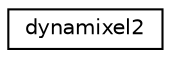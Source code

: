 digraph "Graphical Class Hierarchy"
{
  edge [fontname="Helvetica",fontsize="10",labelfontname="Helvetica",labelfontsize="10"];
  node [fontname="Helvetica",fontsize="10",shape=record];
  rankdir="LR";
  Node1 [label="dynamixel2",height=0.2,width=0.4,color="black", fillcolor="white", style="filled",URL="$classdynamixel2.html"];
}
